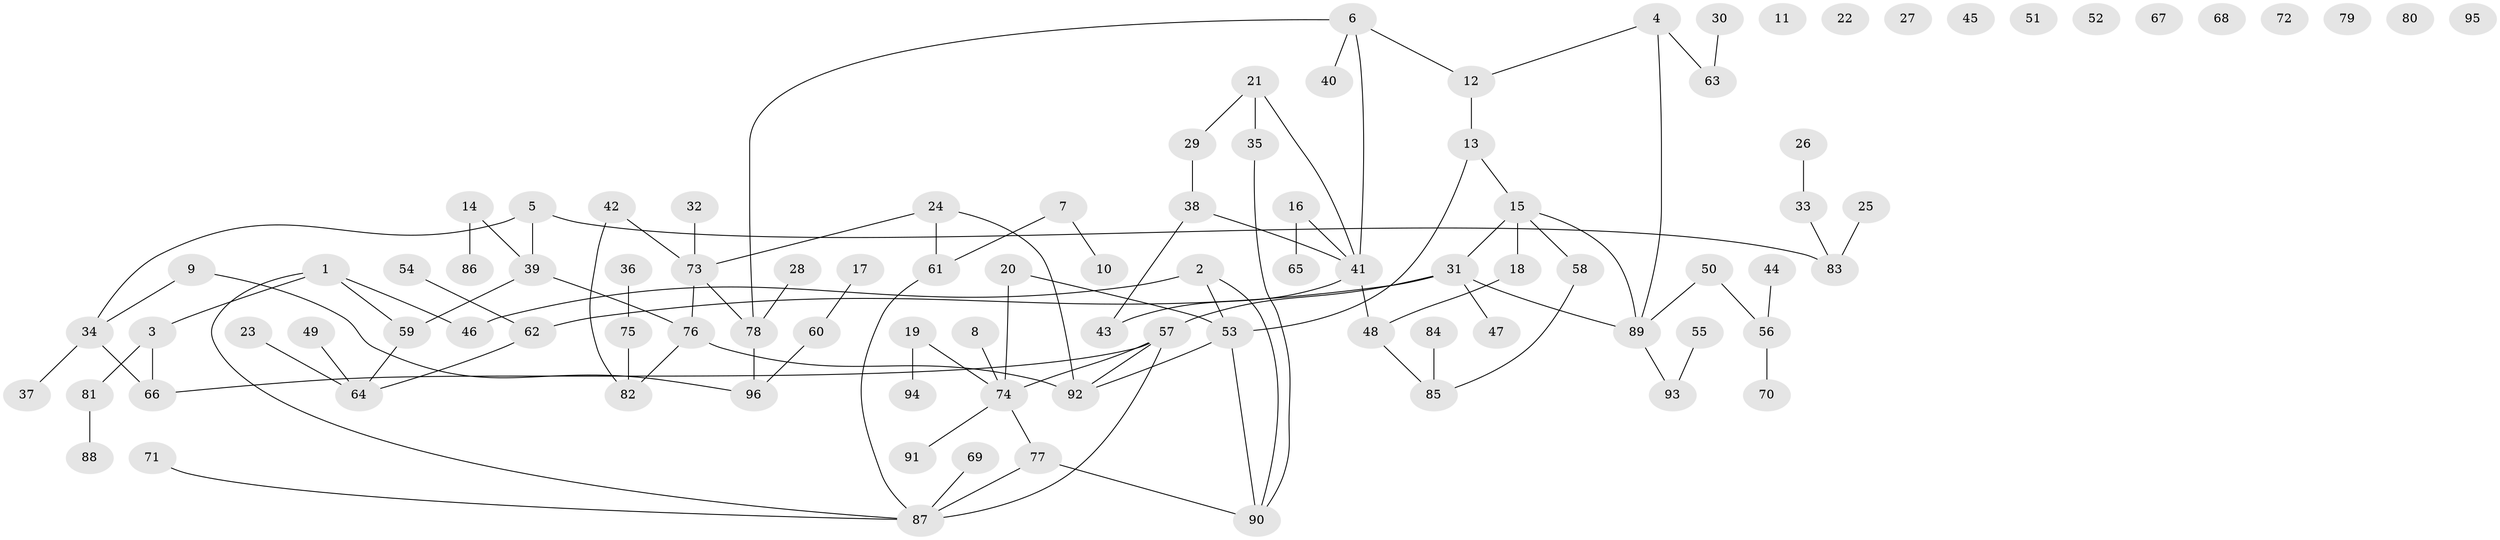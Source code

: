 // coarse degree distribution, {4: 0.058823529411764705, 3: 0.19117647058823528, 6: 0.058823529411764705, 1: 0.3235294117647059, 0: 0.17647058823529413, 2: 0.08823529411764706, 5: 0.07352941176470588, 7: 0.014705882352941176, 9: 0.014705882352941176}
// Generated by graph-tools (version 1.1) at 2025/41/03/06/25 10:41:20]
// undirected, 96 vertices, 105 edges
graph export_dot {
graph [start="1"]
  node [color=gray90,style=filled];
  1;
  2;
  3;
  4;
  5;
  6;
  7;
  8;
  9;
  10;
  11;
  12;
  13;
  14;
  15;
  16;
  17;
  18;
  19;
  20;
  21;
  22;
  23;
  24;
  25;
  26;
  27;
  28;
  29;
  30;
  31;
  32;
  33;
  34;
  35;
  36;
  37;
  38;
  39;
  40;
  41;
  42;
  43;
  44;
  45;
  46;
  47;
  48;
  49;
  50;
  51;
  52;
  53;
  54;
  55;
  56;
  57;
  58;
  59;
  60;
  61;
  62;
  63;
  64;
  65;
  66;
  67;
  68;
  69;
  70;
  71;
  72;
  73;
  74;
  75;
  76;
  77;
  78;
  79;
  80;
  81;
  82;
  83;
  84;
  85;
  86;
  87;
  88;
  89;
  90;
  91;
  92;
  93;
  94;
  95;
  96;
  1 -- 3;
  1 -- 46;
  1 -- 59;
  1 -- 87;
  2 -- 46;
  2 -- 53;
  2 -- 90;
  3 -- 66;
  3 -- 81;
  4 -- 12;
  4 -- 63;
  4 -- 89;
  5 -- 34;
  5 -- 39;
  5 -- 83;
  6 -- 12;
  6 -- 40;
  6 -- 41;
  6 -- 78;
  7 -- 10;
  7 -- 61;
  8 -- 74;
  9 -- 34;
  9 -- 96;
  12 -- 13;
  13 -- 15;
  13 -- 53;
  14 -- 39;
  14 -- 86;
  15 -- 18;
  15 -- 31;
  15 -- 58;
  15 -- 89;
  16 -- 41;
  16 -- 65;
  17 -- 60;
  18 -- 48;
  19 -- 74;
  19 -- 94;
  20 -- 53;
  20 -- 74;
  21 -- 29;
  21 -- 35;
  21 -- 41;
  23 -- 64;
  24 -- 61;
  24 -- 73;
  24 -- 92;
  25 -- 83;
  26 -- 33;
  28 -- 78;
  29 -- 38;
  30 -- 63;
  31 -- 47;
  31 -- 57;
  31 -- 62;
  31 -- 89;
  32 -- 73;
  33 -- 83;
  34 -- 37;
  34 -- 66;
  35 -- 90;
  36 -- 75;
  38 -- 41;
  38 -- 43;
  39 -- 59;
  39 -- 76;
  41 -- 43;
  41 -- 48;
  42 -- 73;
  42 -- 82;
  44 -- 56;
  48 -- 85;
  49 -- 64;
  50 -- 56;
  50 -- 89;
  53 -- 90;
  53 -- 92;
  54 -- 62;
  55 -- 93;
  56 -- 70;
  57 -- 66;
  57 -- 74;
  57 -- 87;
  57 -- 92;
  58 -- 85;
  59 -- 64;
  60 -- 96;
  61 -- 87;
  62 -- 64;
  69 -- 87;
  71 -- 87;
  73 -- 76;
  73 -- 78;
  74 -- 77;
  74 -- 91;
  75 -- 82;
  76 -- 82;
  76 -- 92;
  77 -- 87;
  77 -- 90;
  78 -- 96;
  81 -- 88;
  84 -- 85;
  89 -- 93;
}
